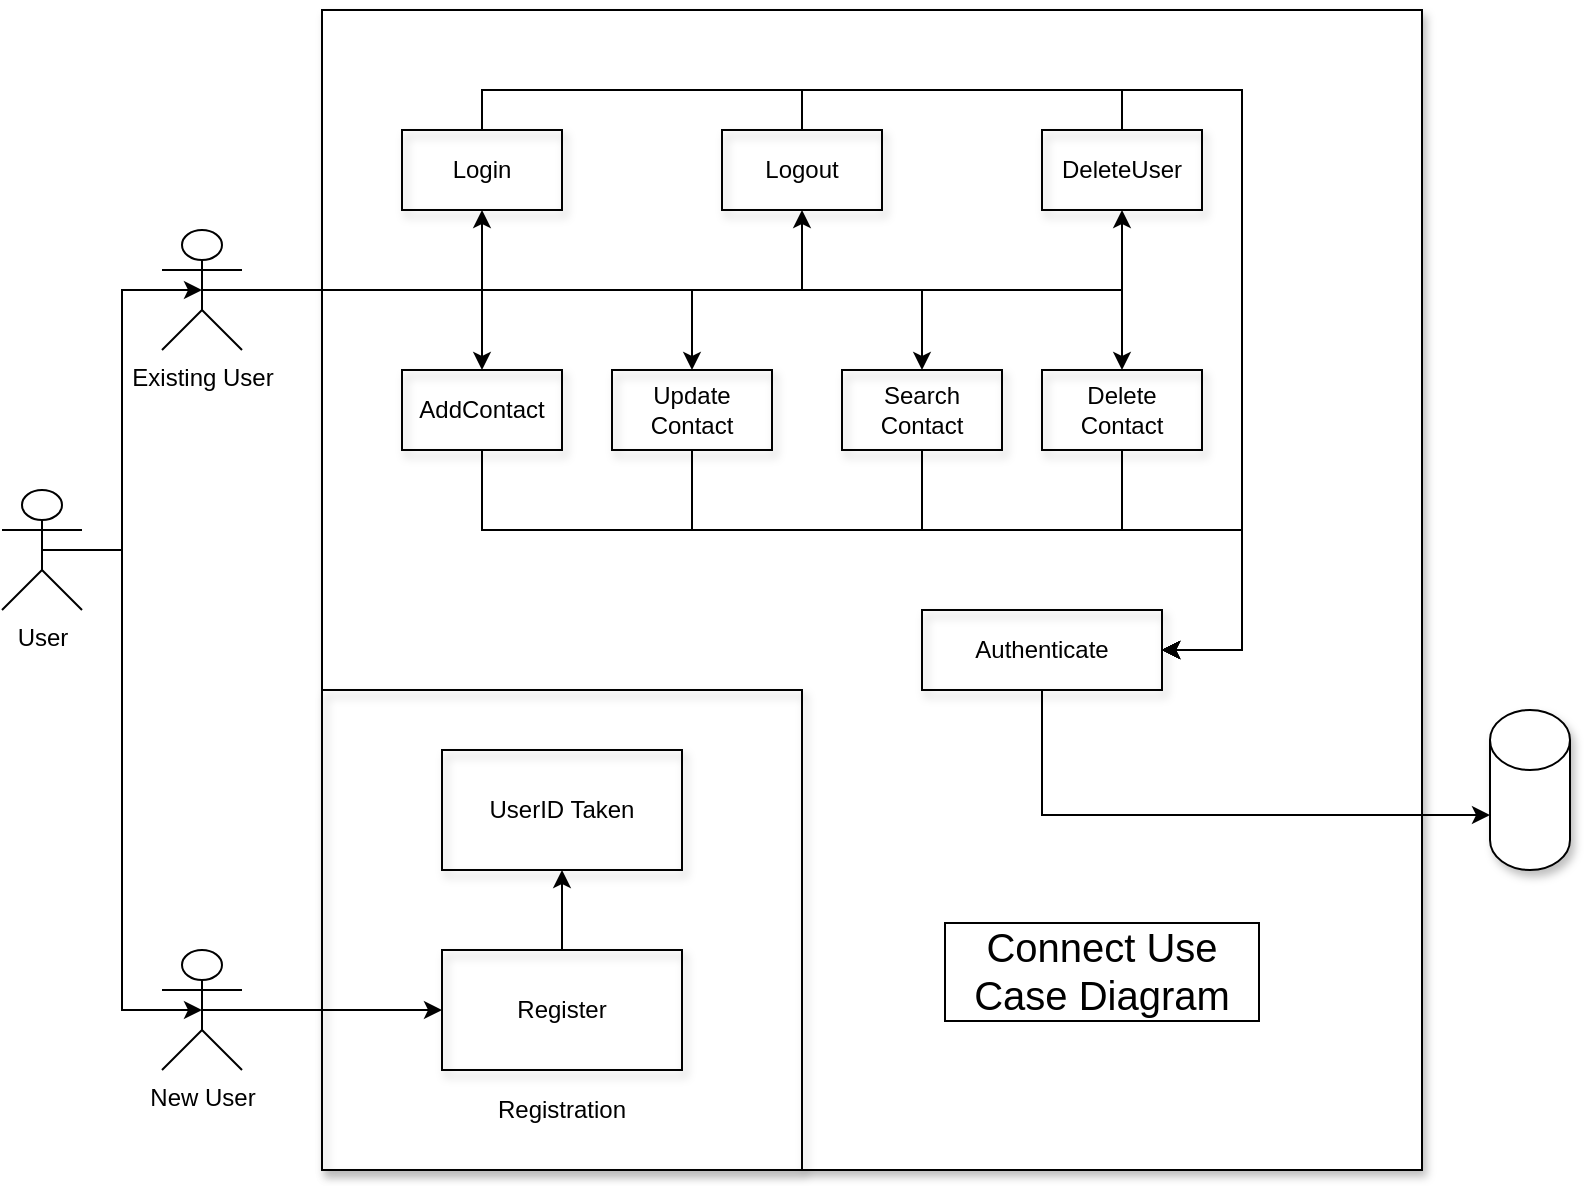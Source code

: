 <mxfile version="13.7.7" type="github">
  <diagram id="j0k0FTcwtLzT4vCtJh92" name="Page-1">
    <mxGraphModel dx="1231" dy="643" grid="0" gridSize="10" guides="1" tooltips="1" connect="1" arrows="1" fold="1" page="1" pageScale="1" pageWidth="850" pageHeight="1100" math="0" shadow="0">
      <root>
        <mxCell id="0" />
        <mxCell id="1" parent="0" />
        <mxCell id="UCnYaG4U3IA6hD6IUP2c-7" value="" style="rounded=0;whiteSpace=wrap;html=1;shadow=1;" vertex="1" parent="1">
          <mxGeometry x="200" y="60" width="550" height="580" as="geometry" />
        </mxCell>
        <mxCell id="UCnYaG4U3IA6hD6IUP2c-10" style="edgeStyle=orthogonalEdgeStyle;rounded=0;orthogonalLoop=1;jettySize=auto;html=1;exitX=0.5;exitY=0.5;exitDx=0;exitDy=0;exitPerimeter=0;entryX=0.5;entryY=0.5;entryDx=0;entryDy=0;entryPerimeter=0;" edge="1" parent="1" source="UCnYaG4U3IA6hD6IUP2c-1" target="UCnYaG4U3IA6hD6IUP2c-3">
          <mxGeometry relative="1" as="geometry">
            <Array as="points">
              <mxPoint x="100" y="330" />
              <mxPoint x="100" y="560" />
            </Array>
          </mxGeometry>
        </mxCell>
        <mxCell id="UCnYaG4U3IA6hD6IUP2c-31" style="edgeStyle=orthogonalEdgeStyle;rounded=0;orthogonalLoop=1;jettySize=auto;html=1;exitX=0.5;exitY=0.5;exitDx=0;exitDy=0;exitPerimeter=0;entryX=0.5;entryY=0.5;entryDx=0;entryDy=0;entryPerimeter=0;" edge="1" parent="1" source="UCnYaG4U3IA6hD6IUP2c-1" target="UCnYaG4U3IA6hD6IUP2c-2">
          <mxGeometry relative="1" as="geometry">
            <Array as="points">
              <mxPoint x="100" y="330" />
              <mxPoint x="100" y="200" />
            </Array>
          </mxGeometry>
        </mxCell>
        <mxCell id="UCnYaG4U3IA6hD6IUP2c-1" value="User" style="shape=umlActor;verticalLabelPosition=bottom;verticalAlign=top;html=1;outlineConnect=0;" vertex="1" parent="1">
          <mxGeometry x="40" y="300" width="40" height="60" as="geometry" />
        </mxCell>
        <mxCell id="UCnYaG4U3IA6hD6IUP2c-33" style="edgeStyle=orthogonalEdgeStyle;rounded=0;orthogonalLoop=1;jettySize=auto;html=1;exitX=0.5;exitY=0.5;exitDx=0;exitDy=0;exitPerimeter=0;entryX=0.5;entryY=1;entryDx=0;entryDy=0;" edge="1" parent="1" source="UCnYaG4U3IA6hD6IUP2c-2" target="UCnYaG4U3IA6hD6IUP2c-21">
          <mxGeometry relative="1" as="geometry" />
        </mxCell>
        <mxCell id="UCnYaG4U3IA6hD6IUP2c-34" style="edgeStyle=orthogonalEdgeStyle;rounded=0;orthogonalLoop=1;jettySize=auto;html=1;exitX=0.5;exitY=0.5;exitDx=0;exitDy=0;exitPerimeter=0;entryX=0.5;entryY=1;entryDx=0;entryDy=0;" edge="1" parent="1" source="UCnYaG4U3IA6hD6IUP2c-2" target="UCnYaG4U3IA6hD6IUP2c-25">
          <mxGeometry relative="1" as="geometry" />
        </mxCell>
        <mxCell id="UCnYaG4U3IA6hD6IUP2c-36" style="edgeStyle=orthogonalEdgeStyle;rounded=0;orthogonalLoop=1;jettySize=auto;html=1;exitX=0.5;exitY=0.5;exitDx=0;exitDy=0;exitPerimeter=0;entryX=0.5;entryY=1;entryDx=0;entryDy=0;" edge="1" parent="1" source="UCnYaG4U3IA6hD6IUP2c-2" target="UCnYaG4U3IA6hD6IUP2c-26">
          <mxGeometry relative="1" as="geometry" />
        </mxCell>
        <mxCell id="UCnYaG4U3IA6hD6IUP2c-38" style="edgeStyle=orthogonalEdgeStyle;rounded=0;orthogonalLoop=1;jettySize=auto;html=1;exitX=0.5;exitY=0.5;exitDx=0;exitDy=0;exitPerimeter=0;entryX=0.5;entryY=0;entryDx=0;entryDy=0;" edge="1" parent="1" source="UCnYaG4U3IA6hD6IUP2c-2" target="UCnYaG4U3IA6hD6IUP2c-27">
          <mxGeometry relative="1" as="geometry" />
        </mxCell>
        <mxCell id="UCnYaG4U3IA6hD6IUP2c-39" style="edgeStyle=orthogonalEdgeStyle;rounded=0;orthogonalLoop=1;jettySize=auto;html=1;exitX=0.5;exitY=0.5;exitDx=0;exitDy=0;exitPerimeter=0;entryX=0.5;entryY=0;entryDx=0;entryDy=0;" edge="1" parent="1" source="UCnYaG4U3IA6hD6IUP2c-2" target="UCnYaG4U3IA6hD6IUP2c-28">
          <mxGeometry relative="1" as="geometry" />
        </mxCell>
        <mxCell id="UCnYaG4U3IA6hD6IUP2c-40" style="edgeStyle=orthogonalEdgeStyle;rounded=0;orthogonalLoop=1;jettySize=auto;html=1;exitX=0.5;exitY=0.5;exitDx=0;exitDy=0;exitPerimeter=0;entryX=0.5;entryY=0;entryDx=0;entryDy=0;" edge="1" parent="1" source="UCnYaG4U3IA6hD6IUP2c-2" target="UCnYaG4U3IA6hD6IUP2c-30">
          <mxGeometry relative="1" as="geometry" />
        </mxCell>
        <mxCell id="UCnYaG4U3IA6hD6IUP2c-41" style="edgeStyle=orthogonalEdgeStyle;rounded=0;orthogonalLoop=1;jettySize=auto;html=1;exitX=0.5;exitY=0.5;exitDx=0;exitDy=0;exitPerimeter=0;entryX=0.5;entryY=0;entryDx=0;entryDy=0;" edge="1" parent="1" source="UCnYaG4U3IA6hD6IUP2c-2" target="UCnYaG4U3IA6hD6IUP2c-29">
          <mxGeometry relative="1" as="geometry" />
        </mxCell>
        <mxCell id="UCnYaG4U3IA6hD6IUP2c-2" value="Existing User" style="shape=umlActor;verticalLabelPosition=bottom;verticalAlign=top;html=1;outlineConnect=0;" vertex="1" parent="1">
          <mxGeometry x="120" y="170" width="40" height="60" as="geometry" />
        </mxCell>
        <mxCell id="UCnYaG4U3IA6hD6IUP2c-19" style="edgeStyle=orthogonalEdgeStyle;rounded=0;orthogonalLoop=1;jettySize=auto;html=1;exitX=0.5;exitY=0.5;exitDx=0;exitDy=0;exitPerimeter=0;entryX=0;entryY=0.5;entryDx=0;entryDy=0;" edge="1" parent="1" source="UCnYaG4U3IA6hD6IUP2c-3" target="UCnYaG4U3IA6hD6IUP2c-15">
          <mxGeometry relative="1" as="geometry" />
        </mxCell>
        <mxCell id="UCnYaG4U3IA6hD6IUP2c-3" value="New User" style="shape=umlActor;verticalLabelPosition=bottom;verticalAlign=top;html=1;outlineConnect=0;" vertex="1" parent="1">
          <mxGeometry x="120" y="530" width="40" height="60" as="geometry" />
        </mxCell>
        <mxCell id="UCnYaG4U3IA6hD6IUP2c-5" value="" style="shape=cylinder3;whiteSpace=wrap;html=1;boundedLbl=1;backgroundOutline=1;size=15;shadow=1;" vertex="1" parent="1">
          <mxGeometry x="784" y="410" width="40" height="80" as="geometry" />
        </mxCell>
        <mxCell id="UCnYaG4U3IA6hD6IUP2c-14" value="" style="rounded=0;whiteSpace=wrap;html=1;shadow=1;fillColor=none;gradientColor=none;" vertex="1" parent="1">
          <mxGeometry x="200" y="400" width="240" height="240" as="geometry" />
        </mxCell>
        <mxCell id="UCnYaG4U3IA6hD6IUP2c-20" style="edgeStyle=orthogonalEdgeStyle;rounded=0;orthogonalLoop=1;jettySize=auto;html=1;exitX=0.5;exitY=0;exitDx=0;exitDy=0;entryX=0.5;entryY=1;entryDx=0;entryDy=0;" edge="1" parent="1" source="UCnYaG4U3IA6hD6IUP2c-15" target="UCnYaG4U3IA6hD6IUP2c-16">
          <mxGeometry relative="1" as="geometry" />
        </mxCell>
        <mxCell id="UCnYaG4U3IA6hD6IUP2c-15" value="Register" style="rounded=0;whiteSpace=wrap;html=1;shadow=1;fillColor=none;gradientColor=none;" vertex="1" parent="1">
          <mxGeometry x="260" y="530" width="120" height="60" as="geometry" />
        </mxCell>
        <mxCell id="UCnYaG4U3IA6hD6IUP2c-16" value="UserID Taken" style="rounded=0;whiteSpace=wrap;html=1;shadow=1;fillColor=none;gradientColor=none;" vertex="1" parent="1">
          <mxGeometry x="260" y="430" width="120" height="60" as="geometry" />
        </mxCell>
        <mxCell id="UCnYaG4U3IA6hD6IUP2c-17" value="Registration" style="text;html=1;strokeColor=none;fillColor=none;align=center;verticalAlign=middle;whiteSpace=wrap;rounded=0;shadow=1;" vertex="1" parent="1">
          <mxGeometry x="300" y="600" width="40" height="20" as="geometry" />
        </mxCell>
        <mxCell id="UCnYaG4U3IA6hD6IUP2c-43" style="edgeStyle=orthogonalEdgeStyle;rounded=0;orthogonalLoop=1;jettySize=auto;html=1;exitX=0.5;exitY=0;exitDx=0;exitDy=0;entryX=1;entryY=0.5;entryDx=0;entryDy=0;" edge="1" parent="1" source="UCnYaG4U3IA6hD6IUP2c-21" target="UCnYaG4U3IA6hD6IUP2c-42">
          <mxGeometry relative="1" as="geometry">
            <Array as="points">
              <mxPoint x="280" y="100" />
              <mxPoint x="660" y="100" />
              <mxPoint x="660" y="380" />
            </Array>
          </mxGeometry>
        </mxCell>
        <mxCell id="UCnYaG4U3IA6hD6IUP2c-21" value="Login" style="rounded=0;whiteSpace=wrap;html=1;shadow=1;fillColor=none;gradientColor=none;" vertex="1" parent="1">
          <mxGeometry x="240" y="120" width="80" height="40" as="geometry" />
        </mxCell>
        <mxCell id="UCnYaG4U3IA6hD6IUP2c-45" style="edgeStyle=orthogonalEdgeStyle;rounded=0;orthogonalLoop=1;jettySize=auto;html=1;exitX=0.5;exitY=0;exitDx=0;exitDy=0;entryX=1;entryY=0.5;entryDx=0;entryDy=0;" edge="1" parent="1" source="UCnYaG4U3IA6hD6IUP2c-25" target="UCnYaG4U3IA6hD6IUP2c-42">
          <mxGeometry relative="1" as="geometry">
            <Array as="points">
              <mxPoint x="440" y="100" />
              <mxPoint x="660" y="100" />
              <mxPoint x="660" y="380" />
            </Array>
          </mxGeometry>
        </mxCell>
        <mxCell id="UCnYaG4U3IA6hD6IUP2c-25" value="Logout" style="rounded=0;whiteSpace=wrap;html=1;shadow=1;fillColor=none;gradientColor=none;" vertex="1" parent="1">
          <mxGeometry x="400" y="120" width="80" height="40" as="geometry" />
        </mxCell>
        <mxCell id="UCnYaG4U3IA6hD6IUP2c-46" style="edgeStyle=orthogonalEdgeStyle;rounded=0;orthogonalLoop=1;jettySize=auto;html=1;exitX=0.5;exitY=0;exitDx=0;exitDy=0;entryX=1;entryY=0.5;entryDx=0;entryDy=0;" edge="1" parent="1" source="UCnYaG4U3IA6hD6IUP2c-26" target="UCnYaG4U3IA6hD6IUP2c-42">
          <mxGeometry relative="1" as="geometry">
            <Array as="points">
              <mxPoint x="600" y="100" />
              <mxPoint x="660" y="100" />
              <mxPoint x="660" y="380" />
            </Array>
          </mxGeometry>
        </mxCell>
        <mxCell id="UCnYaG4U3IA6hD6IUP2c-26" value="DeleteUser" style="rounded=0;whiteSpace=wrap;html=1;shadow=1;fillColor=none;gradientColor=none;" vertex="1" parent="1">
          <mxGeometry x="560" y="120" width="80" height="40" as="geometry" />
        </mxCell>
        <mxCell id="UCnYaG4U3IA6hD6IUP2c-47" style="edgeStyle=orthogonalEdgeStyle;rounded=0;orthogonalLoop=1;jettySize=auto;html=1;exitX=0.5;exitY=1;exitDx=0;exitDy=0;entryX=1;entryY=0.5;entryDx=0;entryDy=0;" edge="1" parent="1" source="UCnYaG4U3IA6hD6IUP2c-27" target="UCnYaG4U3IA6hD6IUP2c-42">
          <mxGeometry relative="1" as="geometry">
            <Array as="points">
              <mxPoint x="280" y="320" />
              <mxPoint x="660" y="320" />
              <mxPoint x="660" y="380" />
            </Array>
          </mxGeometry>
        </mxCell>
        <mxCell id="UCnYaG4U3IA6hD6IUP2c-27" value="AddContact" style="rounded=0;whiteSpace=wrap;html=1;shadow=1;fillColor=none;gradientColor=none;" vertex="1" parent="1">
          <mxGeometry x="240" y="240" width="80" height="40" as="geometry" />
        </mxCell>
        <mxCell id="UCnYaG4U3IA6hD6IUP2c-48" style="edgeStyle=orthogonalEdgeStyle;rounded=0;orthogonalLoop=1;jettySize=auto;html=1;exitX=0.5;exitY=1;exitDx=0;exitDy=0;entryX=1;entryY=0.5;entryDx=0;entryDy=0;" edge="1" parent="1" source="UCnYaG4U3IA6hD6IUP2c-28" target="UCnYaG4U3IA6hD6IUP2c-42">
          <mxGeometry relative="1" as="geometry">
            <Array as="points">
              <mxPoint x="385" y="320" />
              <mxPoint x="660" y="320" />
              <mxPoint x="660" y="380" />
            </Array>
          </mxGeometry>
        </mxCell>
        <mxCell id="UCnYaG4U3IA6hD6IUP2c-28" value="Update Contact" style="rounded=0;whiteSpace=wrap;html=1;shadow=1;fillColor=none;gradientColor=none;" vertex="1" parent="1">
          <mxGeometry x="345" y="240" width="80" height="40" as="geometry" />
        </mxCell>
        <mxCell id="UCnYaG4U3IA6hD6IUP2c-51" style="edgeStyle=orthogonalEdgeStyle;rounded=0;orthogonalLoop=1;jettySize=auto;html=1;exitX=0.5;exitY=1;exitDx=0;exitDy=0;entryX=1;entryY=0.5;entryDx=0;entryDy=0;" edge="1" parent="1" source="UCnYaG4U3IA6hD6IUP2c-29" target="UCnYaG4U3IA6hD6IUP2c-42">
          <mxGeometry relative="1" as="geometry">
            <Array as="points">
              <mxPoint x="600" y="320" />
              <mxPoint x="660" y="320" />
              <mxPoint x="660" y="380" />
            </Array>
          </mxGeometry>
        </mxCell>
        <mxCell id="UCnYaG4U3IA6hD6IUP2c-29" value="Delete Contact" style="rounded=0;whiteSpace=wrap;html=1;shadow=1;fillColor=none;gradientColor=none;" vertex="1" parent="1">
          <mxGeometry x="560" y="240" width="80" height="40" as="geometry" />
        </mxCell>
        <mxCell id="UCnYaG4U3IA6hD6IUP2c-49" style="edgeStyle=orthogonalEdgeStyle;rounded=0;orthogonalLoop=1;jettySize=auto;html=1;exitX=0.5;exitY=1;exitDx=0;exitDy=0;entryX=1;entryY=0.5;entryDx=0;entryDy=0;" edge="1" parent="1" source="UCnYaG4U3IA6hD6IUP2c-30" target="UCnYaG4U3IA6hD6IUP2c-42">
          <mxGeometry relative="1" as="geometry">
            <Array as="points">
              <mxPoint x="500" y="320" />
              <mxPoint x="660" y="320" />
              <mxPoint x="660" y="380" />
            </Array>
          </mxGeometry>
        </mxCell>
        <mxCell id="UCnYaG4U3IA6hD6IUP2c-30" value="Search Contact" style="rounded=0;whiteSpace=wrap;html=1;shadow=1;fillColor=none;gradientColor=none;" vertex="1" parent="1">
          <mxGeometry x="460" y="240" width="80" height="40" as="geometry" />
        </mxCell>
        <mxCell id="UCnYaG4U3IA6hD6IUP2c-54" style="edgeStyle=orthogonalEdgeStyle;rounded=0;orthogonalLoop=1;jettySize=auto;html=1;exitX=0.5;exitY=1;exitDx=0;exitDy=0;entryX=0;entryY=0;entryDx=0;entryDy=52.5;entryPerimeter=0;" edge="1" parent="1" source="UCnYaG4U3IA6hD6IUP2c-42" target="UCnYaG4U3IA6hD6IUP2c-5">
          <mxGeometry relative="1" as="geometry" />
        </mxCell>
        <mxCell id="UCnYaG4U3IA6hD6IUP2c-42" value="Authenticate" style="rounded=0;whiteSpace=wrap;html=1;shadow=1;fillColor=none;gradientColor=none;" vertex="1" parent="1">
          <mxGeometry x="500" y="360" width="120" height="40" as="geometry" />
        </mxCell>
        <mxCell id="UCnYaG4U3IA6hD6IUP2c-56" value="Connect Use Case Diagram" style="text;html=1;strokeColor=none;fillColor=none;align=center;verticalAlign=middle;whiteSpace=wrap;rounded=0;shadow=1;labelBorderColor=#000000;fontSize=20;" vertex="1" parent="1">
          <mxGeometry x="510" y="520" width="160" height="40" as="geometry" />
        </mxCell>
      </root>
    </mxGraphModel>
  </diagram>
</mxfile>
